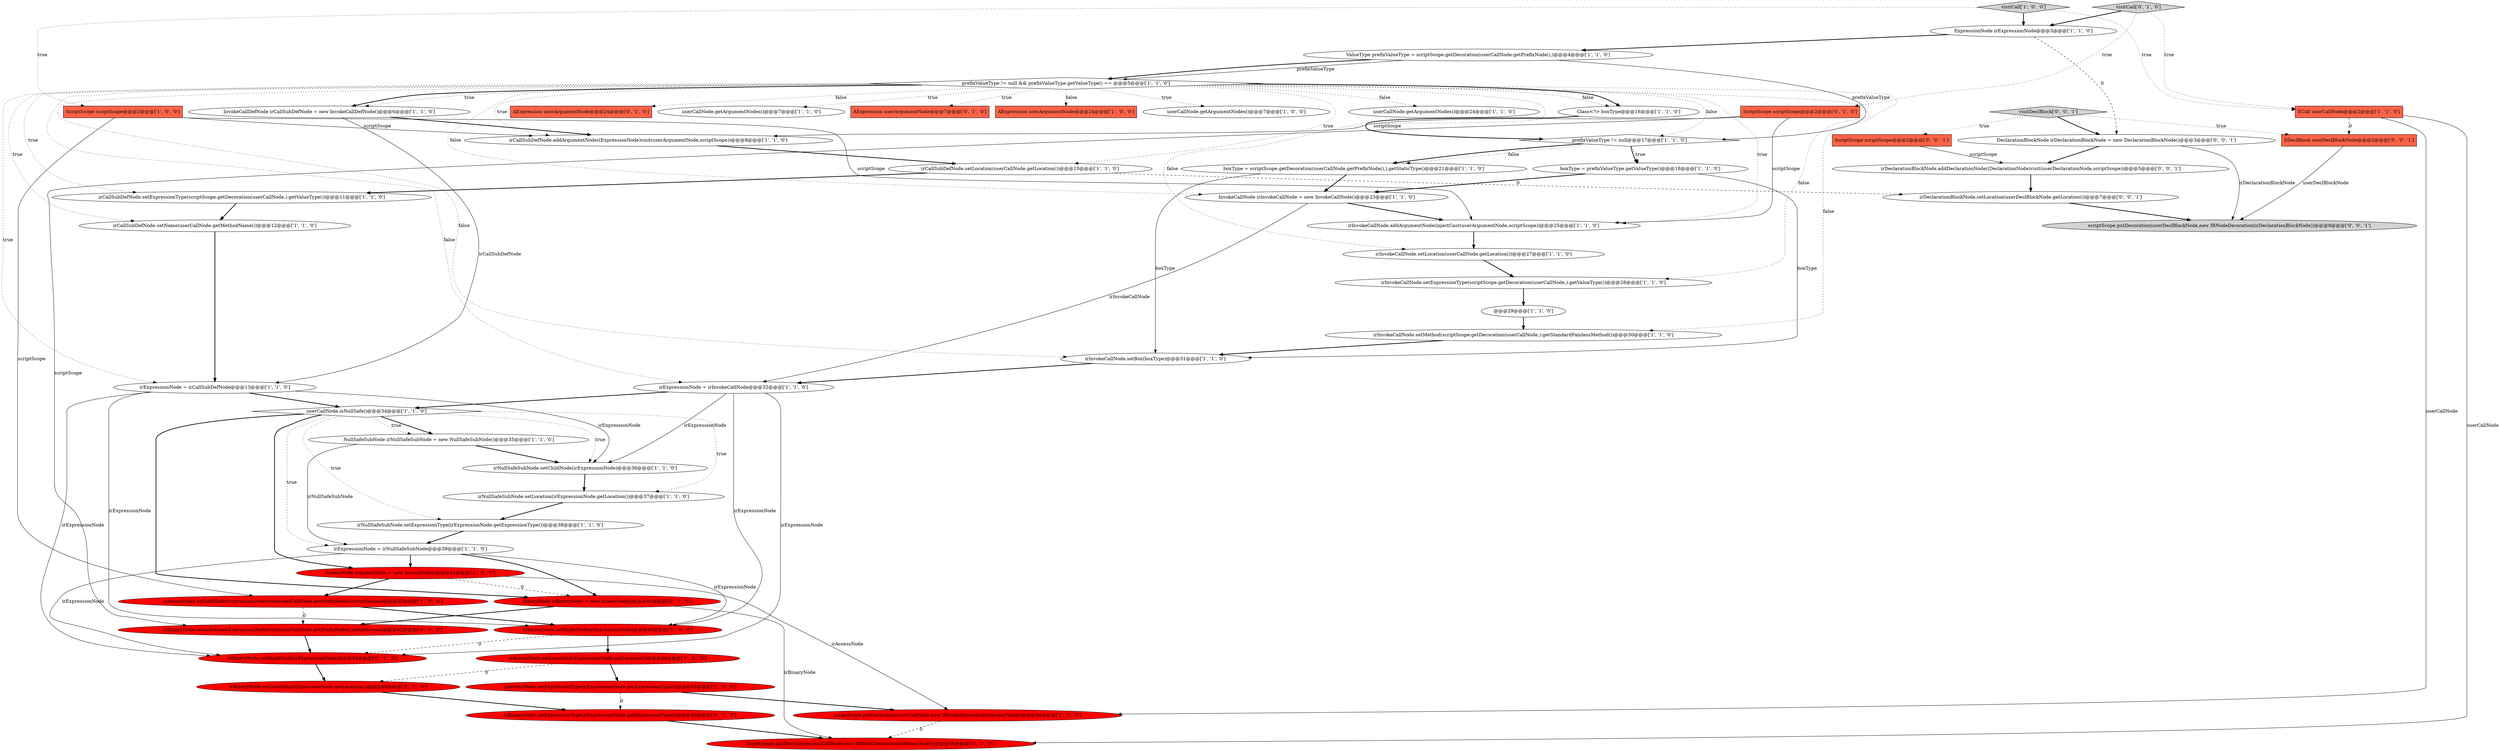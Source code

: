 digraph {
25 [style = filled, label = "visitCall['1', '0', '0']", fillcolor = lightgray, shape = diamond image = "AAA0AAABBB1BBB"];
31 [style = filled, label = "ExpressionNode irExpressionNode@@@3@@@['1', '1', '0']", fillcolor = white, shape = ellipse image = "AAA0AAABBB1BBB"];
48 [style = filled, label = "AExpression userArgumentNode@@@24@@@['0', '1', '0']", fillcolor = tomato, shape = box image = "AAA0AAABBB2BBB"];
40 [style = filled, label = "irBinaryNode.setRightNode(irExpressionNode)@@@43@@@['0', '1', '0']", fillcolor = red, shape = ellipse image = "AAA1AAABBB2BBB"];
12 [style = filled, label = "irInvokeCallNode.setExpressionType(scriptScope.getDecoration(userCallNode,).getValueType())@@@28@@@['1', '1', '0']", fillcolor = white, shape = ellipse image = "AAA0AAABBB1BBB"];
24 [style = filled, label = "InvokeCallNode irInvokeCallNode = new InvokeCallNode()@@@23@@@['1', '1', '0']", fillcolor = white, shape = ellipse image = "AAA0AAABBB1BBB"];
30 [style = filled, label = "ValueType prefixValueType = scriptScope.getDecoration(userCallNode.getPrefixNode(),)@@@4@@@['1', '1', '0']", fillcolor = white, shape = ellipse image = "AAA0AAABBB1BBB"];
34 [style = filled, label = "irExpressionNode = irNullSafeSubNode@@@39@@@['1', '1', '0']", fillcolor = white, shape = ellipse image = "AAA0AAABBB1BBB"];
36 [style = filled, label = "irAccessNode.setLocation(irExpressionNode.getLocation())@@@44@@@['1', '0', '0']", fillcolor = red, shape = ellipse image = "AAA1AAABBB1BBB"];
14 [style = filled, label = "userCallNode.getArgumentNodes()@@@7@@@['1', '1', '0']", fillcolor = white, shape = ellipse image = "AAA0AAABBB1BBB"];
18 [style = filled, label = "irAccessNode.setLeftNode((ExpressionNode)visit(userCallNode.getPrefixNode(),scriptScope))@@@42@@@['1', '0', '0']", fillcolor = red, shape = ellipse image = "AAA1AAABBB1BBB"];
39 [style = filled, label = "irNullSafeSubNode.setExpressionType(irExpressionNode.getExpressionType())@@@38@@@['1', '1', '0']", fillcolor = white, shape = ellipse image = "AAA0AAABBB1BBB"];
17 [style = filled, label = "irCallSubDefNode.setName(userCallNode.getMethodName())@@@12@@@['1', '1', '0']", fillcolor = white, shape = ellipse image = "AAA0AAABBB1BBB"];
0 [style = filled, label = "irInvokeCallNode.setMethod(scriptScope.getDecoration(userCallNode,).getStandardPainlessMethod())@@@30@@@['1', '1', '0']", fillcolor = white, shape = ellipse image = "AAA0AAABBB1BBB"];
13 [style = filled, label = "irInvokeCallNode.addArgumentNode(injectCast(userArgumentNode,scriptScope))@@@25@@@['1', '1', '0']", fillcolor = white, shape = ellipse image = "AAA0AAABBB1BBB"];
2 [style = filled, label = "irNullSafeSubNode.setChildNode(irExpressionNode)@@@36@@@['1', '1', '0']", fillcolor = white, shape = ellipse image = "AAA0AAABBB1BBB"];
41 [style = filled, label = "BinaryNode irBinaryNode = new BinaryNode()@@@41@@@['0', '1', '0']", fillcolor = red, shape = ellipse image = "AAA1AAABBB2BBB"];
20 [style = filled, label = "prefixValueType != null@@@17@@@['1', '1', '0']", fillcolor = white, shape = diamond image = "AAA0AAABBB1BBB"];
23 [style = filled, label = "scriptScope.putDecoration(userCallNode,new IRNodeDecoration(irAccessNode))@@@46@@@['1', '0', '0']", fillcolor = red, shape = ellipse image = "AAA1AAABBB1BBB"];
45 [style = filled, label = "irBinaryNode.setExpressionType(irExpressionNode.getExpressionType())@@@45@@@['0', '1', '0']", fillcolor = red, shape = ellipse image = "AAA1AAABBB2BBB"];
15 [style = filled, label = "irCallSubDefNode.addArgumentNode((ExpressionNode)visit(userArgumentNode,scriptScope))@@@8@@@['1', '1', '0']", fillcolor = white, shape = ellipse image = "AAA0AAABBB1BBB"];
42 [style = filled, label = "AExpression userArgumentNode@@@7@@@['0', '1', '0']", fillcolor = tomato, shape = box image = "AAA0AAABBB2BBB"];
19 [style = filled, label = "boxType = scriptScope.getDecoration(userCallNode.getPrefixNode(),).getStaticType()@@@21@@@['1', '1', '0']", fillcolor = white, shape = ellipse image = "AAA0AAABBB1BBB"];
11 [style = filled, label = "boxType = prefixValueType.getValueType()@@@18@@@['1', '1', '0']", fillcolor = white, shape = ellipse image = "AAA0AAABBB1BBB"];
44 [style = filled, label = "visitCall['0', '1', '0']", fillcolor = lightgray, shape = diamond image = "AAA0AAABBB2BBB"];
29 [style = filled, label = "irInvokeCallNode.setBox(boxType)@@@31@@@['1', '1', '0']", fillcolor = white, shape = ellipse image = "AAA0AAABBB1BBB"];
9 [style = filled, label = "AExpression userArgumentNode@@@24@@@['1', '0', '0']", fillcolor = tomato, shape = box image = "AAA0AAABBB1BBB"];
35 [style = filled, label = "Class<?> boxType@@@16@@@['1', '1', '0']", fillcolor = white, shape = ellipse image = "AAA0AAABBB1BBB"];
50 [style = filled, label = "ScriptScope scriptScope@@@2@@@['0', '0', '1']", fillcolor = tomato, shape = box image = "AAA0AAABBB3BBB"];
52 [style = filled, label = "visitDeclBlock['0', '0', '1']", fillcolor = lightgray, shape = diamond image = "AAA0AAABBB3BBB"];
55 [style = filled, label = "scriptScope.putDecoration(userDeclBlockNode,new IRNodeDecoration(irDeclarationBlockNode))@@@8@@@['0', '0', '1']", fillcolor = lightgray, shape = ellipse image = "AAA0AAABBB3BBB"];
54 [style = filled, label = "DeclarationBlockNode irDeclarationBlockNode = new DeclarationBlockNode()@@@3@@@['0', '0', '1']", fillcolor = white, shape = ellipse image = "AAA0AAABBB3BBB"];
37 [style = filled, label = "AccessNode irAccessNode = new AccessNode()@@@41@@@['1', '0', '0']", fillcolor = red, shape = ellipse image = "AAA1AAABBB1BBB"];
8 [style = filled, label = "userCallNode.getArgumentNodes()@@@7@@@['1', '0', '0']", fillcolor = white, shape = ellipse image = "AAA0AAABBB1BBB"];
21 [style = filled, label = "NullSafeSubNode irNullSafeSubNode = new NullSafeSubNode()@@@35@@@['1', '1', '0']", fillcolor = white, shape = ellipse image = "AAA0AAABBB1BBB"];
38 [style = filled, label = "irCallSubDefNode.setLocation(userCallNode.getLocation())@@@10@@@['1', '1', '0']", fillcolor = white, shape = ellipse image = "AAA0AAABBB1BBB"];
32 [style = filled, label = "irNullSafeSubNode.setLocation(irExpressionNode.getLocation())@@@37@@@['1', '1', '0']", fillcolor = white, shape = ellipse image = "AAA0AAABBB1BBB"];
46 [style = filled, label = "irBinaryNode.setLeftNode((ExpressionNode)visit(userCallNode.getPrefixNode(),scriptScope))@@@42@@@['0', '1', '0']", fillcolor = red, shape = ellipse image = "AAA1AAABBB2BBB"];
51 [style = filled, label = "irDeclarationBlockNode.setLocation(userDeclBlockNode.getLocation())@@@7@@@['0', '0', '1']", fillcolor = white, shape = ellipse image = "AAA0AAABBB3BBB"];
53 [style = filled, label = "irDeclarationBlockNode.addDeclarationNode((DeclarationNode)visit(userDeclarationNode,scriptScope))@@@5@@@['0', '0', '1']", fillcolor = white, shape = ellipse image = "AAA0AAABBB3BBB"];
27 [style = filled, label = "ECall userCallNode@@@2@@@['1', '1', '0']", fillcolor = tomato, shape = box image = "AAA0AAABBB1BBB"];
10 [style = filled, label = "ScriptScope scriptScope@@@2@@@['1', '0', '0']", fillcolor = tomato, shape = box image = "AAA0AAABBB1BBB"];
16 [style = filled, label = "irAccessNode.setExpressionType(irExpressionNode.getExpressionType())@@@45@@@['1', '0', '0']", fillcolor = red, shape = ellipse image = "AAA1AAABBB1BBB"];
28 [style = filled, label = "irCallSubDefNode.setExpressionType(scriptScope.getDecoration(userCallNode,).getValueType())@@@11@@@['1', '1', '0']", fillcolor = white, shape = ellipse image = "AAA0AAABBB1BBB"];
26 [style = filled, label = "@@@29@@@['1', '1', '0']", fillcolor = white, shape = ellipse image = "AAA0AAABBB1BBB"];
56 [style = filled, label = "SDeclBlock userDeclBlockNode@@@2@@@['0', '0', '1']", fillcolor = tomato, shape = box image = "AAA0AAABBB3BBB"];
3 [style = filled, label = "irExpressionNode = irCallSubDefNode@@@13@@@['1', '1', '0']", fillcolor = white, shape = ellipse image = "AAA0AAABBB1BBB"];
43 [style = filled, label = "ScriptScope scriptScope@@@2@@@['0', '1', '0']", fillcolor = tomato, shape = box image = "AAA0AAABBB2BBB"];
1 [style = filled, label = "irAccessNode.setRightNode(irExpressionNode)@@@43@@@['1', '0', '0']", fillcolor = red, shape = ellipse image = "AAA1AAABBB1BBB"];
22 [style = filled, label = "prefixValueType != null && prefixValueType.getValueType() == @@@5@@@['1', '1', '0']", fillcolor = white, shape = diamond image = "AAA0AAABBB1BBB"];
33 [style = filled, label = "userCallNode.getArgumentNodes()@@@24@@@['1', '1', '0']", fillcolor = white, shape = ellipse image = "AAA0AAABBB1BBB"];
47 [style = filled, label = "irBinaryNode.setLocation(irExpressionNode.getLocation())@@@44@@@['0', '1', '0']", fillcolor = red, shape = ellipse image = "AAA1AAABBB2BBB"];
4 [style = filled, label = "irExpressionNode = irInvokeCallNode@@@32@@@['1', '1', '0']", fillcolor = white, shape = ellipse image = "AAA0AAABBB1BBB"];
6 [style = filled, label = "irInvokeCallNode.setLocation(userCallNode.getLocation())@@@27@@@['1', '1', '0']", fillcolor = white, shape = ellipse image = "AAA0AAABBB1BBB"];
49 [style = filled, label = "scriptScope.putDecoration(userCallNode,new IRNodeDecoration(irBinaryNode))@@@46@@@['0', '1', '0']", fillcolor = red, shape = ellipse image = "AAA1AAABBB2BBB"];
5 [style = filled, label = "userCallNode.isNullSafe()@@@34@@@['1', '1', '0']", fillcolor = white, shape = diamond image = "AAA0AAABBB1BBB"];
7 [style = filled, label = "InvokeCallDefNode irCallSubDefNode = new InvokeCallDefNode()@@@6@@@['1', '1', '0']", fillcolor = white, shape = ellipse image = "AAA0AAABBB1BBB"];
56->55 [style = solid, label="userDeclBlockNode"];
20->11 [style = dotted, label="true"];
24->4 [style = solid, label="irInvokeCallNode"];
5->32 [style = dotted, label="true"];
18->46 [style = dashed, label="0"];
23->49 [style = dashed, label="0"];
43->46 [style = solid, label="scriptScope"];
22->14 [style = dotted, label="true"];
21->2 [style = bold, label=""];
19->24 [style = bold, label=""];
25->31 [style = bold, label=""];
1->40 [style = dashed, label="0"];
43->15 [style = solid, label="scriptScope"];
3->5 [style = bold, label=""];
3->2 [style = solid, label="irExpressionNode"];
22->38 [style = dotted, label="true"];
22->42 [style = dotted, label="true"];
40->47 [style = bold, label=""];
31->30 [style = bold, label=""];
10->15 [style = solid, label="scriptScope"];
22->20 [style = dotted, label="false"];
54->53 [style = bold, label=""];
22->9 [style = dotted, label="false"];
2->32 [style = bold, label=""];
34->40 [style = solid, label="irExpressionNode"];
5->37 [style = bold, label=""];
15->38 [style = bold, label=""];
22->29 [style = dotted, label="false"];
4->1 [style = solid, label="irExpressionNode"];
38->28 [style = bold, label=""];
35->20 [style = bold, label=""];
22->4 [style = dotted, label="false"];
44->43 [style = dotted, label="true"];
39->34 [style = bold, label=""];
22->7 [style = dotted, label="true"];
22->24 [style = dotted, label="false"];
22->0 [style = dotted, label="false"];
0->29 [style = bold, label=""];
43->13 [style = solid, label="scriptScope"];
22->7 [style = bold, label=""];
5->21 [style = bold, label=""];
26->0 [style = bold, label=""];
54->55 [style = solid, label="irDeclarationBlockNode"];
5->34 [style = dotted, label="true"];
18->1 [style = bold, label=""];
41->49 [style = solid, label="irBinaryNode"];
22->13 [style = dotted, label="true"];
16->45 [style = dashed, label="0"];
38->51 [style = dashed, label="0"];
36->16 [style = bold, label=""];
41->46 [style = bold, label=""];
25->10 [style = dotted, label="true"];
22->12 [style = dotted, label="false"];
46->40 [style = bold, label=""];
20->19 [style = bold, label=""];
52->54 [style = bold, label=""];
24->13 [style = bold, label=""];
22->35 [style = dotted, label="false"];
37->41 [style = dashed, label="0"];
4->2 [style = solid, label="irExpressionNode"];
4->40 [style = solid, label="irExpressionNode"];
52->56 [style = dotted, label="true"];
27->56 [style = dashed, label="0"];
10->18 [style = solid, label="scriptScope"];
3->40 [style = solid, label="irExpressionNode"];
16->23 [style = bold, label=""];
11->24 [style = bold, label=""];
36->47 [style = dashed, label="0"];
52->50 [style = dotted, label="true"];
30->22 [style = solid, label="prefixValueType"];
17->3 [style = bold, label=""];
5->39 [style = dotted, label="true"];
22->3 [style = dotted, label="true"];
28->17 [style = bold, label=""];
19->29 [style = solid, label="boxType"];
7->15 [style = bold, label=""];
5->21 [style = dotted, label="true"];
32->39 [style = bold, label=""];
47->45 [style = bold, label=""];
13->6 [style = bold, label=""];
22->35 [style = bold, label=""];
22->15 [style = dotted, label="true"];
4->5 [style = bold, label=""];
22->48 [style = dotted, label="false"];
44->31 [style = bold, label=""];
22->33 [style = dotted, label="false"];
5->2 [style = dotted, label="true"];
20->11 [style = bold, label=""];
6->12 [style = bold, label=""];
7->3 [style = solid, label="irCallSubDefNode"];
29->4 [style = bold, label=""];
30->22 [style = bold, label=""];
27->23 [style = solid, label="userCallNode"];
53->51 [style = bold, label=""];
45->49 [style = bold, label=""];
31->54 [style = dashed, label="0"];
22->28 [style = dotted, label="true"];
3->1 [style = solid, label="irExpressionNode"];
34->41 [style = bold, label=""];
12->26 [style = bold, label=""];
1->36 [style = bold, label=""];
50->53 [style = solid, label="scriptScope"];
37->23 [style = solid, label="irAccessNode"];
30->20 [style = solid, label="prefixValueType"];
34->1 [style = solid, label="irExpressionNode"];
22->8 [style = dotted, label="true"];
5->41 [style = bold, label=""];
34->37 [style = bold, label=""];
51->55 [style = bold, label=""];
10->13 [style = solid, label="scriptScope"];
21->34 [style = solid, label="irNullSafeSubNode"];
22->6 [style = dotted, label="false"];
37->18 [style = bold, label=""];
22->17 [style = dotted, label="true"];
20->19 [style = dotted, label="false"];
11->29 [style = solid, label="boxType"];
25->27 [style = dotted, label="true"];
44->27 [style = dotted, label="true"];
27->49 [style = solid, label="userCallNode"];
}
